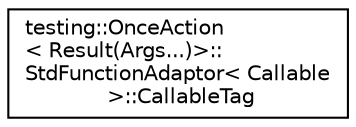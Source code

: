 digraph "Иерархия классов. Графический вид."
{
 // LATEX_PDF_SIZE
  edge [fontname="Helvetica",fontsize="10",labelfontname="Helvetica",labelfontsize="10"];
  node [fontname="Helvetica",fontsize="10",shape=record];
  rankdir="LR";
  Node0 [label="testing::OnceAction\l\< Result(Args...)\>::\lStdFunctionAdaptor\< Callable\l \>::CallableTag",height=0.2,width=0.4,color="black", fillcolor="white", style="filled",URL="$structtesting_1_1OnceAction_3_01Result_07Args_8_8_8_08_4_1_1StdFunctionAdaptor_1_1CallableTag.html",tooltip=" "];
}

